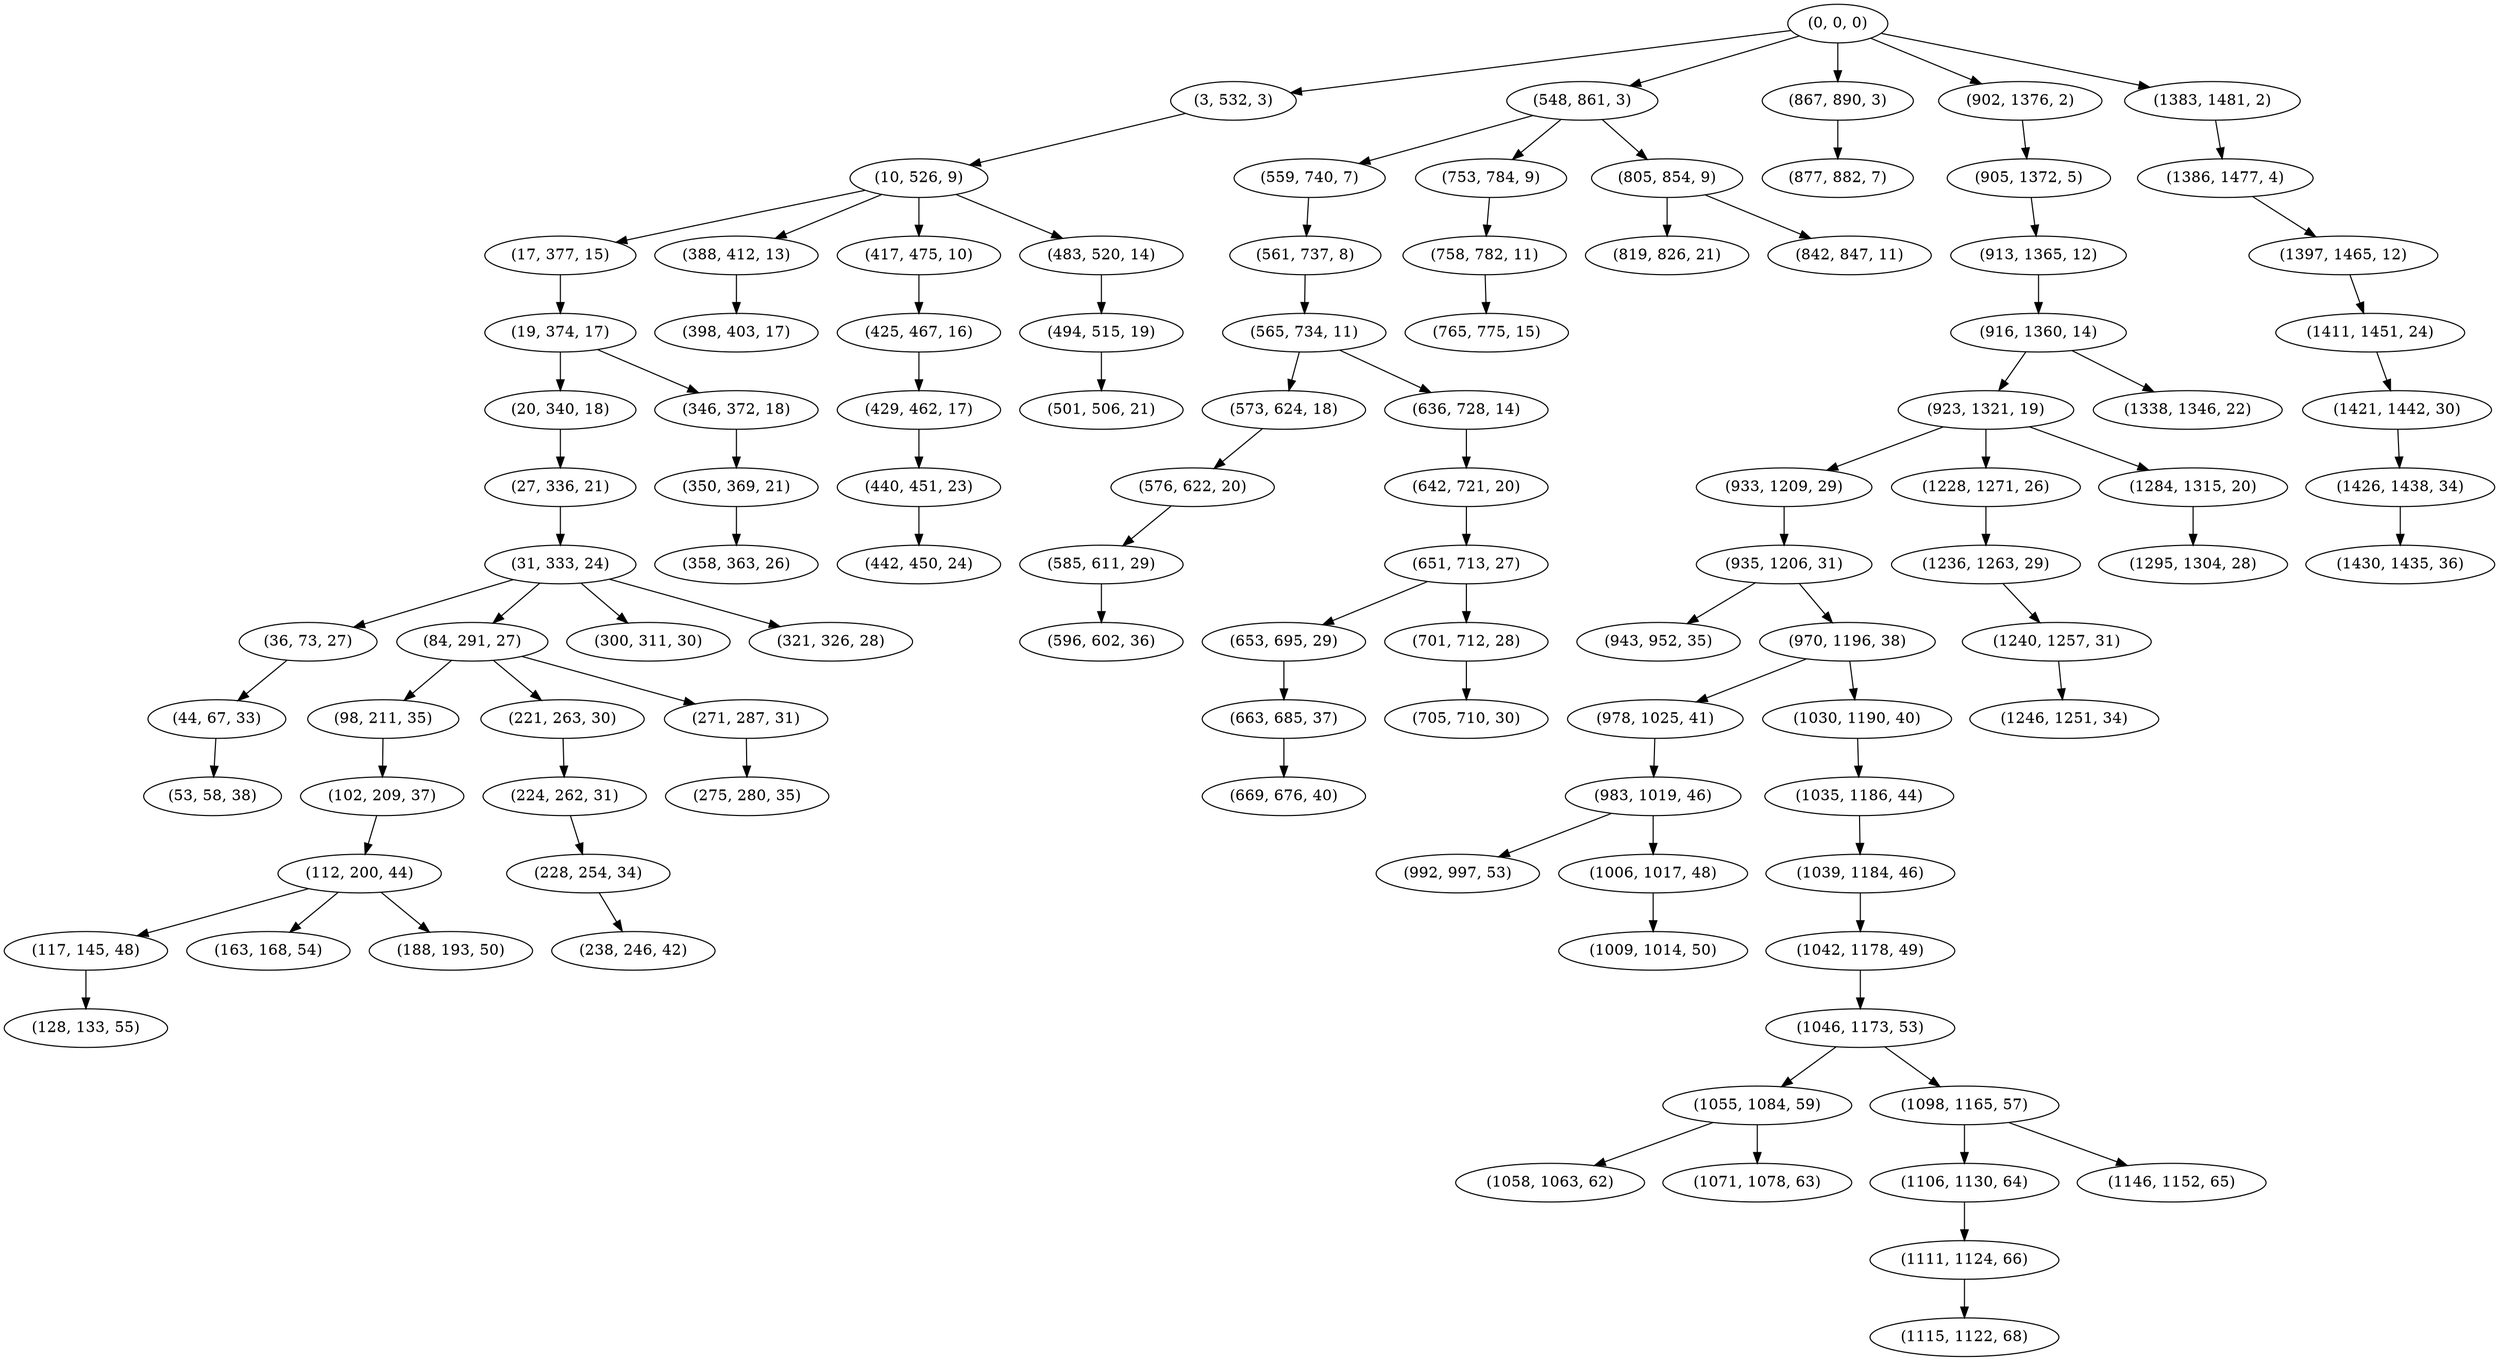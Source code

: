 digraph tree {
    "(0, 0, 0)";
    "(3, 532, 3)";
    "(10, 526, 9)";
    "(17, 377, 15)";
    "(19, 374, 17)";
    "(20, 340, 18)";
    "(27, 336, 21)";
    "(31, 333, 24)";
    "(36, 73, 27)";
    "(44, 67, 33)";
    "(53, 58, 38)";
    "(84, 291, 27)";
    "(98, 211, 35)";
    "(102, 209, 37)";
    "(112, 200, 44)";
    "(117, 145, 48)";
    "(128, 133, 55)";
    "(163, 168, 54)";
    "(188, 193, 50)";
    "(221, 263, 30)";
    "(224, 262, 31)";
    "(228, 254, 34)";
    "(238, 246, 42)";
    "(271, 287, 31)";
    "(275, 280, 35)";
    "(300, 311, 30)";
    "(321, 326, 28)";
    "(346, 372, 18)";
    "(350, 369, 21)";
    "(358, 363, 26)";
    "(388, 412, 13)";
    "(398, 403, 17)";
    "(417, 475, 10)";
    "(425, 467, 16)";
    "(429, 462, 17)";
    "(440, 451, 23)";
    "(442, 450, 24)";
    "(483, 520, 14)";
    "(494, 515, 19)";
    "(501, 506, 21)";
    "(548, 861, 3)";
    "(559, 740, 7)";
    "(561, 737, 8)";
    "(565, 734, 11)";
    "(573, 624, 18)";
    "(576, 622, 20)";
    "(585, 611, 29)";
    "(596, 602, 36)";
    "(636, 728, 14)";
    "(642, 721, 20)";
    "(651, 713, 27)";
    "(653, 695, 29)";
    "(663, 685, 37)";
    "(669, 676, 40)";
    "(701, 712, 28)";
    "(705, 710, 30)";
    "(753, 784, 9)";
    "(758, 782, 11)";
    "(765, 775, 15)";
    "(805, 854, 9)";
    "(819, 826, 21)";
    "(842, 847, 11)";
    "(867, 890, 3)";
    "(877, 882, 7)";
    "(902, 1376, 2)";
    "(905, 1372, 5)";
    "(913, 1365, 12)";
    "(916, 1360, 14)";
    "(923, 1321, 19)";
    "(933, 1209, 29)";
    "(935, 1206, 31)";
    "(943, 952, 35)";
    "(970, 1196, 38)";
    "(978, 1025, 41)";
    "(983, 1019, 46)";
    "(992, 997, 53)";
    "(1006, 1017, 48)";
    "(1009, 1014, 50)";
    "(1030, 1190, 40)";
    "(1035, 1186, 44)";
    "(1039, 1184, 46)";
    "(1042, 1178, 49)";
    "(1046, 1173, 53)";
    "(1055, 1084, 59)";
    "(1058, 1063, 62)";
    "(1071, 1078, 63)";
    "(1098, 1165, 57)";
    "(1106, 1130, 64)";
    "(1111, 1124, 66)";
    "(1115, 1122, 68)";
    "(1146, 1152, 65)";
    "(1228, 1271, 26)";
    "(1236, 1263, 29)";
    "(1240, 1257, 31)";
    "(1246, 1251, 34)";
    "(1284, 1315, 20)";
    "(1295, 1304, 28)";
    "(1338, 1346, 22)";
    "(1383, 1481, 2)";
    "(1386, 1477, 4)";
    "(1397, 1465, 12)";
    "(1411, 1451, 24)";
    "(1421, 1442, 30)";
    "(1426, 1438, 34)";
    "(1430, 1435, 36)";
    "(0, 0, 0)" -> "(3, 532, 3)";
    "(0, 0, 0)" -> "(548, 861, 3)";
    "(0, 0, 0)" -> "(867, 890, 3)";
    "(0, 0, 0)" -> "(902, 1376, 2)";
    "(0, 0, 0)" -> "(1383, 1481, 2)";
    "(3, 532, 3)" -> "(10, 526, 9)";
    "(10, 526, 9)" -> "(17, 377, 15)";
    "(10, 526, 9)" -> "(388, 412, 13)";
    "(10, 526, 9)" -> "(417, 475, 10)";
    "(10, 526, 9)" -> "(483, 520, 14)";
    "(17, 377, 15)" -> "(19, 374, 17)";
    "(19, 374, 17)" -> "(20, 340, 18)";
    "(19, 374, 17)" -> "(346, 372, 18)";
    "(20, 340, 18)" -> "(27, 336, 21)";
    "(27, 336, 21)" -> "(31, 333, 24)";
    "(31, 333, 24)" -> "(36, 73, 27)";
    "(31, 333, 24)" -> "(84, 291, 27)";
    "(31, 333, 24)" -> "(300, 311, 30)";
    "(31, 333, 24)" -> "(321, 326, 28)";
    "(36, 73, 27)" -> "(44, 67, 33)";
    "(44, 67, 33)" -> "(53, 58, 38)";
    "(84, 291, 27)" -> "(98, 211, 35)";
    "(84, 291, 27)" -> "(221, 263, 30)";
    "(84, 291, 27)" -> "(271, 287, 31)";
    "(98, 211, 35)" -> "(102, 209, 37)";
    "(102, 209, 37)" -> "(112, 200, 44)";
    "(112, 200, 44)" -> "(117, 145, 48)";
    "(112, 200, 44)" -> "(163, 168, 54)";
    "(112, 200, 44)" -> "(188, 193, 50)";
    "(117, 145, 48)" -> "(128, 133, 55)";
    "(221, 263, 30)" -> "(224, 262, 31)";
    "(224, 262, 31)" -> "(228, 254, 34)";
    "(228, 254, 34)" -> "(238, 246, 42)";
    "(271, 287, 31)" -> "(275, 280, 35)";
    "(346, 372, 18)" -> "(350, 369, 21)";
    "(350, 369, 21)" -> "(358, 363, 26)";
    "(388, 412, 13)" -> "(398, 403, 17)";
    "(417, 475, 10)" -> "(425, 467, 16)";
    "(425, 467, 16)" -> "(429, 462, 17)";
    "(429, 462, 17)" -> "(440, 451, 23)";
    "(440, 451, 23)" -> "(442, 450, 24)";
    "(483, 520, 14)" -> "(494, 515, 19)";
    "(494, 515, 19)" -> "(501, 506, 21)";
    "(548, 861, 3)" -> "(559, 740, 7)";
    "(548, 861, 3)" -> "(753, 784, 9)";
    "(548, 861, 3)" -> "(805, 854, 9)";
    "(559, 740, 7)" -> "(561, 737, 8)";
    "(561, 737, 8)" -> "(565, 734, 11)";
    "(565, 734, 11)" -> "(573, 624, 18)";
    "(565, 734, 11)" -> "(636, 728, 14)";
    "(573, 624, 18)" -> "(576, 622, 20)";
    "(576, 622, 20)" -> "(585, 611, 29)";
    "(585, 611, 29)" -> "(596, 602, 36)";
    "(636, 728, 14)" -> "(642, 721, 20)";
    "(642, 721, 20)" -> "(651, 713, 27)";
    "(651, 713, 27)" -> "(653, 695, 29)";
    "(651, 713, 27)" -> "(701, 712, 28)";
    "(653, 695, 29)" -> "(663, 685, 37)";
    "(663, 685, 37)" -> "(669, 676, 40)";
    "(701, 712, 28)" -> "(705, 710, 30)";
    "(753, 784, 9)" -> "(758, 782, 11)";
    "(758, 782, 11)" -> "(765, 775, 15)";
    "(805, 854, 9)" -> "(819, 826, 21)";
    "(805, 854, 9)" -> "(842, 847, 11)";
    "(867, 890, 3)" -> "(877, 882, 7)";
    "(902, 1376, 2)" -> "(905, 1372, 5)";
    "(905, 1372, 5)" -> "(913, 1365, 12)";
    "(913, 1365, 12)" -> "(916, 1360, 14)";
    "(916, 1360, 14)" -> "(923, 1321, 19)";
    "(916, 1360, 14)" -> "(1338, 1346, 22)";
    "(923, 1321, 19)" -> "(933, 1209, 29)";
    "(923, 1321, 19)" -> "(1228, 1271, 26)";
    "(923, 1321, 19)" -> "(1284, 1315, 20)";
    "(933, 1209, 29)" -> "(935, 1206, 31)";
    "(935, 1206, 31)" -> "(943, 952, 35)";
    "(935, 1206, 31)" -> "(970, 1196, 38)";
    "(970, 1196, 38)" -> "(978, 1025, 41)";
    "(970, 1196, 38)" -> "(1030, 1190, 40)";
    "(978, 1025, 41)" -> "(983, 1019, 46)";
    "(983, 1019, 46)" -> "(992, 997, 53)";
    "(983, 1019, 46)" -> "(1006, 1017, 48)";
    "(1006, 1017, 48)" -> "(1009, 1014, 50)";
    "(1030, 1190, 40)" -> "(1035, 1186, 44)";
    "(1035, 1186, 44)" -> "(1039, 1184, 46)";
    "(1039, 1184, 46)" -> "(1042, 1178, 49)";
    "(1042, 1178, 49)" -> "(1046, 1173, 53)";
    "(1046, 1173, 53)" -> "(1055, 1084, 59)";
    "(1046, 1173, 53)" -> "(1098, 1165, 57)";
    "(1055, 1084, 59)" -> "(1058, 1063, 62)";
    "(1055, 1084, 59)" -> "(1071, 1078, 63)";
    "(1098, 1165, 57)" -> "(1106, 1130, 64)";
    "(1098, 1165, 57)" -> "(1146, 1152, 65)";
    "(1106, 1130, 64)" -> "(1111, 1124, 66)";
    "(1111, 1124, 66)" -> "(1115, 1122, 68)";
    "(1228, 1271, 26)" -> "(1236, 1263, 29)";
    "(1236, 1263, 29)" -> "(1240, 1257, 31)";
    "(1240, 1257, 31)" -> "(1246, 1251, 34)";
    "(1284, 1315, 20)" -> "(1295, 1304, 28)";
    "(1383, 1481, 2)" -> "(1386, 1477, 4)";
    "(1386, 1477, 4)" -> "(1397, 1465, 12)";
    "(1397, 1465, 12)" -> "(1411, 1451, 24)";
    "(1411, 1451, 24)" -> "(1421, 1442, 30)";
    "(1421, 1442, 30)" -> "(1426, 1438, 34)";
    "(1426, 1438, 34)" -> "(1430, 1435, 36)";
}
